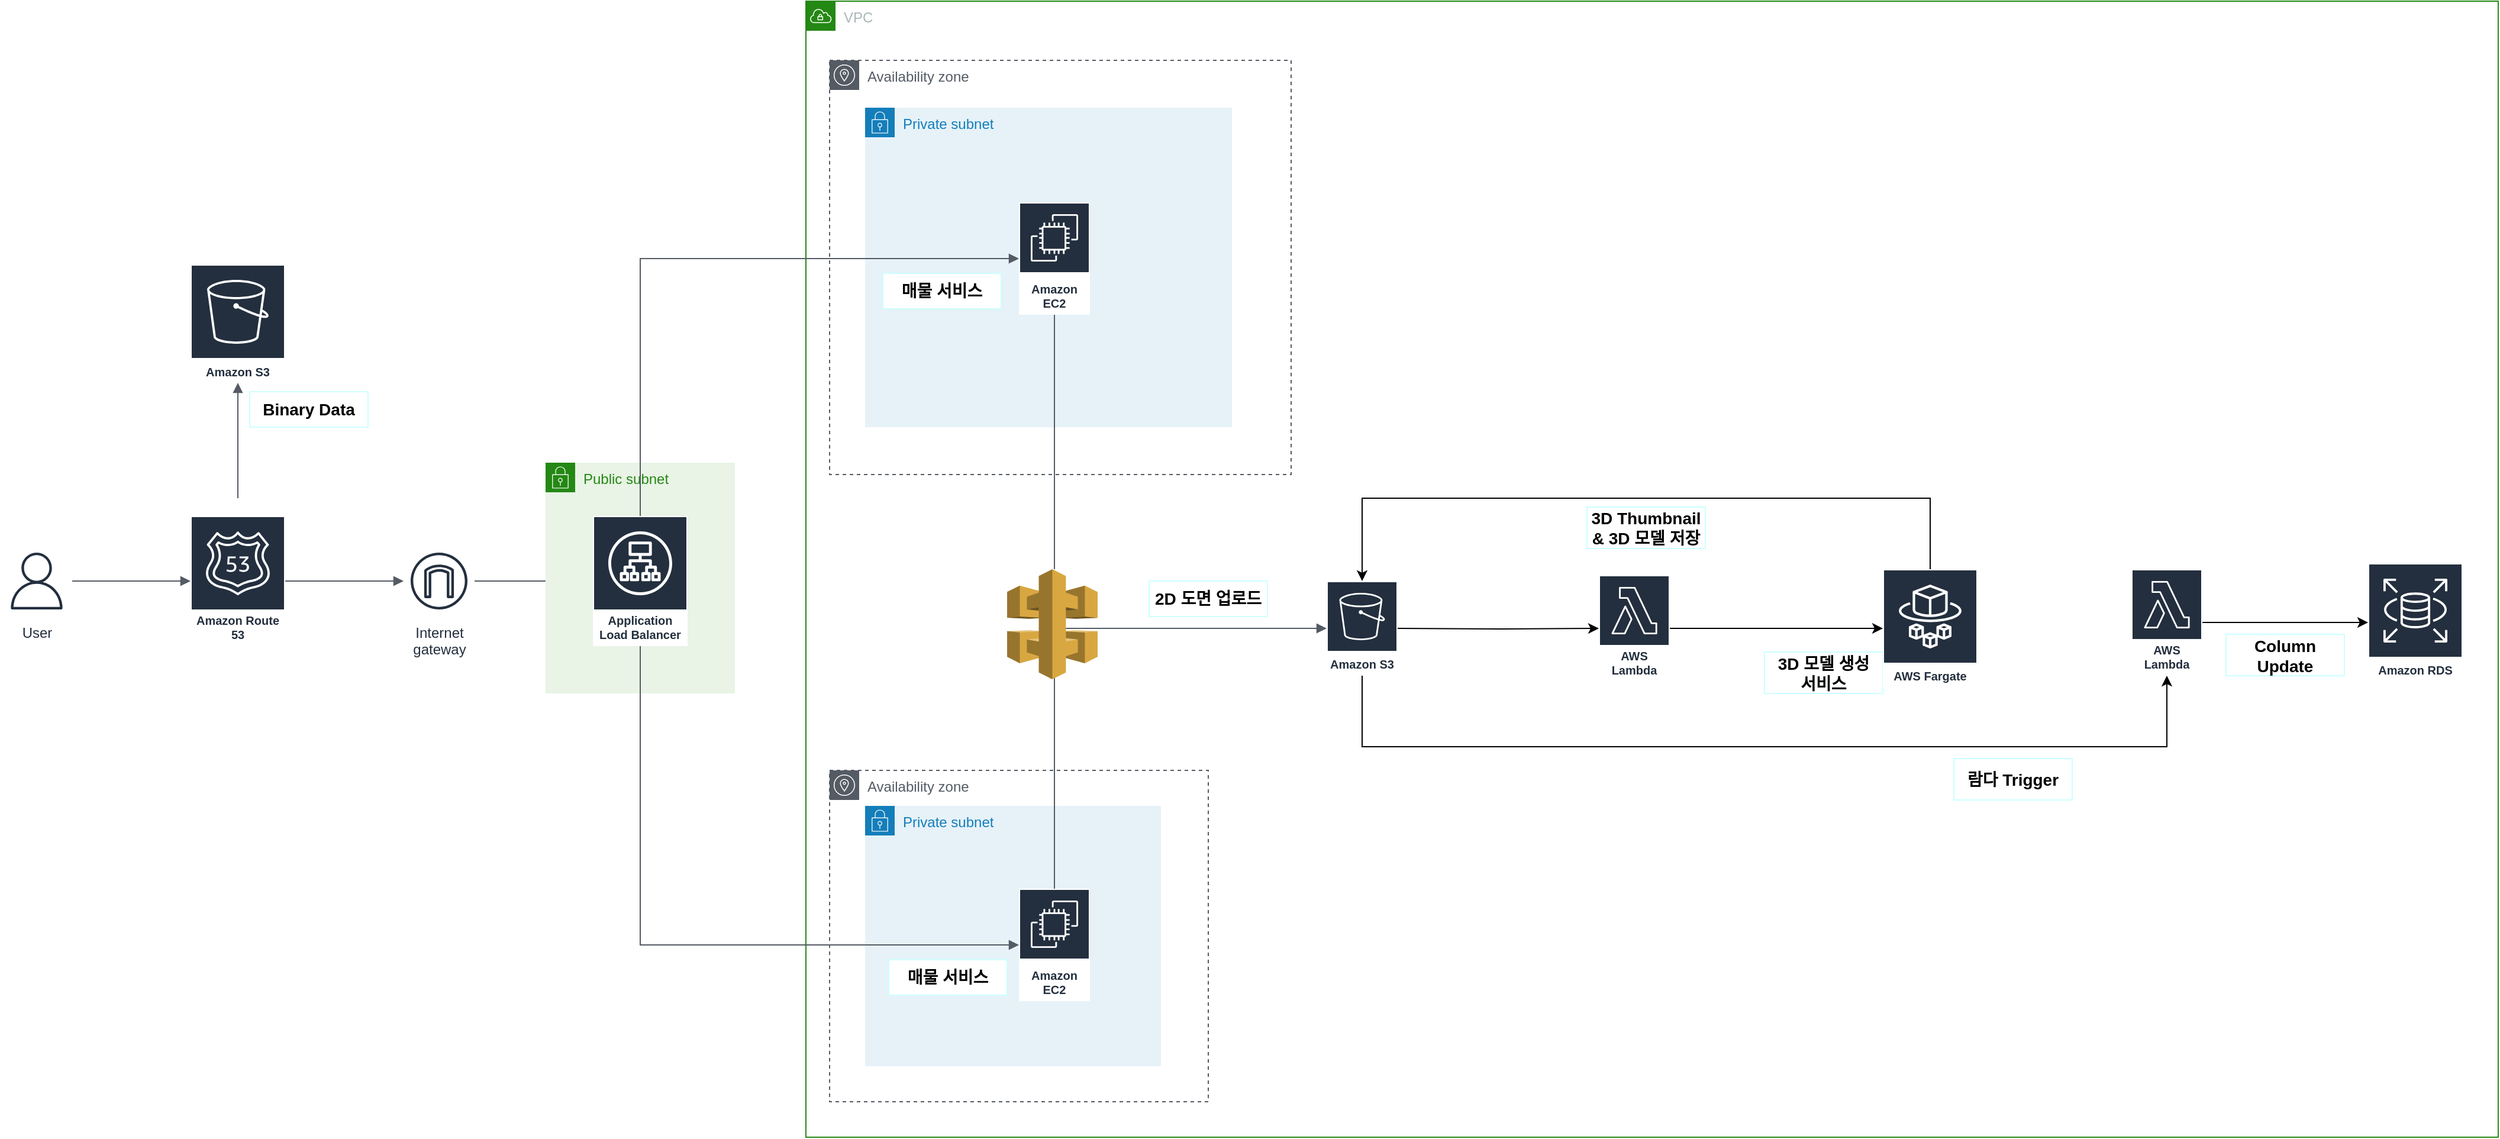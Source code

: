 <mxfile version="20.5.3" type="github">
  <diagram id="oRE_cCWt2zf3UAjkB4wK" name="페이지-1">
    <mxGraphModel dx="2796" dy="1464" grid="1" gridSize="10" guides="1" tooltips="1" connect="1" arrows="1" fold="1" page="1" pageScale="1" pageWidth="827" pageHeight="1169" math="0" shadow="0">
      <root>
        <mxCell id="0" />
        <mxCell id="1" parent="0" />
        <mxCell id="5vfyrUOiTw-HqMpe8hi3-8" value="User" style="sketch=0;outlineConnect=0;fontColor=#232F3E;gradientColor=none;strokeColor=#232F3E;fillColor=#ffffff;dashed=0;verticalLabelPosition=bottom;verticalAlign=top;align=center;html=1;fontSize=12;fontStyle=0;aspect=fixed;shape=mxgraph.aws4.resourceIcon;resIcon=mxgraph.aws4.user;" parent="1" vertex="1">
          <mxGeometry x="30" y="860" width="60" height="60" as="geometry" />
        </mxCell>
        <mxCell id="5vfyrUOiTw-HqMpe8hi3-19" value="Amazon S3" style="sketch=0;outlineConnect=0;fontColor=#232F3E;gradientColor=none;strokeColor=#ffffff;fillColor=#232F3E;dashed=0;verticalLabelPosition=middle;verticalAlign=bottom;align=center;html=1;whiteSpace=wrap;fontSize=10;fontStyle=1;spacing=3;shape=mxgraph.aws4.productIcon;prIcon=mxgraph.aws4.s3;" parent="1" vertex="1">
          <mxGeometry x="190" y="622.5" width="80" height="100" as="geometry" />
        </mxCell>
        <mxCell id="5vfyrUOiTw-HqMpe8hi3-22" value="VPC" style="points=[[0,0],[0.25,0],[0.5,0],[0.75,0],[1,0],[1,0.25],[1,0.5],[1,0.75],[1,1],[0.75,1],[0.5,1],[0.25,1],[0,1],[0,0.75],[0,0.5],[0,0.25]];outlineConnect=0;gradientColor=none;html=1;whiteSpace=wrap;fontSize=12;fontStyle=0;container=0;pointerEvents=0;collapsible=0;recursiveResize=0;shape=mxgraph.aws4.group;grIcon=mxgraph.aws4.group_vpc;strokeColor=#248814;fillColor=none;verticalAlign=top;align=left;spacingLeft=30;fontColor=#AAB7B8;dashed=0;" parent="1" vertex="1">
          <mxGeometry x="710" y="400" width="1430" height="960" as="geometry" />
        </mxCell>
        <mxCell id="5vfyrUOiTw-HqMpe8hi3-23" value="Amazon Route 53" style="sketch=0;outlineConnect=0;fontColor=#232F3E;gradientColor=none;strokeColor=#ffffff;fillColor=#232F3E;dashed=0;verticalLabelPosition=middle;verticalAlign=bottom;align=center;html=1;whiteSpace=wrap;fontSize=10;fontStyle=1;spacing=3;shape=mxgraph.aws4.productIcon;prIcon=mxgraph.aws4.route_53;" parent="1" vertex="1">
          <mxGeometry x="190" y="835" width="80" height="110" as="geometry" />
        </mxCell>
        <mxCell id="5vfyrUOiTw-HqMpe8hi3-24" value="Internet&#xa;gateway" style="sketch=0;outlineConnect=0;fontColor=#232F3E;gradientColor=none;strokeColor=#232F3E;fillColor=#ffffff;dashed=0;verticalLabelPosition=bottom;verticalAlign=top;align=center;html=1;fontSize=12;fontStyle=0;aspect=fixed;shape=mxgraph.aws4.resourceIcon;resIcon=mxgraph.aws4.internet_gateway;" parent="1" vertex="1">
          <mxGeometry x="370" y="860" width="60" height="60" as="geometry" />
        </mxCell>
        <mxCell id="5vfyrUOiTw-HqMpe8hi3-27" value="" style="edgeStyle=orthogonalEdgeStyle;html=1;endArrow=none;elbow=vertical;startArrow=block;startFill=1;strokeColor=#545B64;rounded=0;" parent="1" source="5vfyrUOiTw-HqMpe8hi3-23" target="5vfyrUOiTw-HqMpe8hi3-8" edge="1">
          <mxGeometry width="100" relative="1" as="geometry">
            <mxPoint x="360" y="760" as="sourcePoint" />
            <mxPoint x="520" y="610" as="targetPoint" />
          </mxGeometry>
        </mxCell>
        <mxCell id="5vfyrUOiTw-HqMpe8hi3-28" value="" style="edgeStyle=orthogonalEdgeStyle;html=1;endArrow=none;elbow=vertical;startArrow=block;startFill=1;strokeColor=#545B64;rounded=0;" parent="1" source="5vfyrUOiTw-HqMpe8hi3-24" target="5vfyrUOiTw-HqMpe8hi3-23" edge="1">
          <mxGeometry width="100" relative="1" as="geometry">
            <mxPoint x="360" y="550" as="sourcePoint" />
            <mxPoint x="370" y="860" as="targetPoint" />
          </mxGeometry>
        </mxCell>
        <mxCell id="5vfyrUOiTw-HqMpe8hi3-29" value="" style="edgeStyle=orthogonalEdgeStyle;html=1;endArrow=none;elbow=vertical;startArrow=block;startFill=1;strokeColor=#545B64;rounded=0;" parent="1" source="5vfyrUOiTw-HqMpe8hi3-26" target="5vfyrUOiTw-HqMpe8hi3-24" edge="1">
          <mxGeometry width="100" relative="1" as="geometry">
            <mxPoint x="370" y="490" as="sourcePoint" />
            <mxPoint x="370" y="595" as="targetPoint" />
          </mxGeometry>
        </mxCell>
        <mxCell id="5vfyrUOiTw-HqMpe8hi3-44" value="" style="edgeStyle=orthogonalEdgeStyle;html=1;endArrow=none;elbow=vertical;startArrow=block;startFill=1;strokeColor=#545B64;rounded=0;" parent="1" source="5vfyrUOiTw-HqMpe8hi3-19" edge="1">
          <mxGeometry width="100" relative="1" as="geometry">
            <mxPoint x="320" y="770.0" as="sourcePoint" />
            <mxPoint x="230" y="820" as="targetPoint" />
          </mxGeometry>
        </mxCell>
        <mxCell id="5vfyrUOiTw-HqMpe8hi3-20" value="Public subnet" style="points=[[0,0],[0.25,0],[0.5,0],[0.75,0],[1,0],[1,0.25],[1,0.5],[1,0.75],[1,1],[0.75,1],[0.5,1],[0.25,1],[0,1],[0,0.75],[0,0.5],[0,0.25]];outlineConnect=0;gradientColor=none;html=1;whiteSpace=wrap;fontSize=12;fontStyle=0;container=1;pointerEvents=0;collapsible=0;recursiveResize=0;shape=mxgraph.aws4.group;grIcon=mxgraph.aws4.group_security_group;grStroke=0;strokeColor=#248814;fillColor=#E9F3E6;verticalAlign=top;align=left;spacingLeft=30;fontColor=#248814;dashed=0;" parent="1" vertex="1">
          <mxGeometry x="490" y="790" width="160" height="195" as="geometry" />
        </mxCell>
        <mxCell id="5vfyrUOiTw-HqMpe8hi3-26" value="Application Load Balancer" style="sketch=0;outlineConnect=0;fontColor=#232F3E;gradientColor=none;strokeColor=#ffffff;fillColor=#232F3E;dashed=0;verticalLabelPosition=middle;verticalAlign=bottom;align=center;html=1;whiteSpace=wrap;fontSize=10;fontStyle=1;spacing=3;shape=mxgraph.aws4.productIcon;prIcon=mxgraph.aws4.application_load_balancer;" parent="5vfyrUOiTw-HqMpe8hi3-20" vertex="1">
          <mxGeometry x="40" y="45" width="80" height="110" as="geometry" />
        </mxCell>
        <mxCell id="5vfyrUOiTw-HqMpe8hi3-33" value="Availability zone" style="sketch=0;outlineConnect=0;gradientColor=none;html=1;whiteSpace=wrap;fontSize=12;fontStyle=0;shape=mxgraph.aws4.group;grIcon=mxgraph.aws4.group_availability_zone;strokeColor=#545B64;fillColor=none;verticalAlign=top;align=left;spacingLeft=30;fontColor=#545B64;dashed=1;" parent="1" vertex="1">
          <mxGeometry x="730" y="450" width="390" height="350" as="geometry" />
        </mxCell>
        <mxCell id="5vfyrUOiTw-HqMpe8hi3-34" value="Private subnet" style="points=[[0,0],[0.25,0],[0.5,0],[0.75,0],[1,0],[1,0.25],[1,0.5],[1,0.75],[1,1],[0.75,1],[0.5,1],[0.25,1],[0,1],[0,0.75],[0,0.5],[0,0.25]];outlineConnect=0;gradientColor=none;html=1;whiteSpace=wrap;fontSize=12;fontStyle=0;container=0;pointerEvents=0;collapsible=0;recursiveResize=0;shape=mxgraph.aws4.group;grIcon=mxgraph.aws4.group_security_group;grStroke=0;strokeColor=#147EBA;fillColor=#E6F2F8;verticalAlign=top;align=left;spacingLeft=30;fontColor=#147EBA;dashed=0;" parent="1" vertex="1">
          <mxGeometry x="760" y="490" width="310" height="270" as="geometry" />
        </mxCell>
        <mxCell id="5vfyrUOiTw-HqMpe8hi3-35" value="Amazon EC2" style="sketch=0;outlineConnect=0;fontColor=#232F3E;gradientColor=none;strokeColor=#ffffff;fillColor=#232F3E;dashed=0;verticalLabelPosition=middle;verticalAlign=bottom;align=center;html=1;whiteSpace=wrap;fontSize=10;fontStyle=1;spacing=3;shape=mxgraph.aws4.productIcon;prIcon=mxgraph.aws4.ec2;" parent="1" vertex="1">
          <mxGeometry x="890" y="570" width="60" height="95" as="geometry" />
        </mxCell>
        <mxCell id="5vfyrUOiTw-HqMpe8hi3-37" value="" style="edgeStyle=orthogonalEdgeStyle;html=1;endArrow=none;elbow=vertical;startArrow=block;startFill=1;strokeColor=#545B64;rounded=0;" parent="1" source="5vfyrUOiTw-HqMpe8hi3-35" target="5vfyrUOiTw-HqMpe8hi3-26" edge="1">
          <mxGeometry width="100" relative="1" as="geometry">
            <mxPoint x="540" y="830.0" as="sourcePoint" />
            <mxPoint x="440" y="830.0" as="targetPoint" />
          </mxGeometry>
        </mxCell>
        <mxCell id="5vfyrUOiTw-HqMpe8hi3-46" value="&lt;font style=&quot;font-size: 14px;&quot;&gt;&lt;b style=&quot;&quot;&gt;매물 서비스&lt;/b&gt;&lt;/font&gt;" style="text;html=1;strokeColor=#CCFFFF;fillColor=#FFFFFF;align=center;verticalAlign=middle;whiteSpace=wrap;rounded=0;" parent="1" vertex="1">
          <mxGeometry x="775" y="630" width="100" height="30" as="geometry" />
        </mxCell>
        <mxCell id="5vfyrUOiTw-HqMpe8hi3-52" value="&lt;font style=&quot;font-size: 14px;&quot;&gt;&lt;b style=&quot;&quot;&gt;3D 모델 생성 &lt;br&gt;서비스&lt;/b&gt;&lt;/font&gt;" style="text;html=1;strokeColor=#CCFFFF;fillColor=#FFFFFF;align=center;verticalAlign=middle;whiteSpace=wrap;rounded=0;" parent="1" vertex="1">
          <mxGeometry x="1520" y="950" width="100" height="35" as="geometry" />
        </mxCell>
        <mxCell id="zVmmlv8dViHp-MPRbIch-13" style="edgeStyle=orthogonalEdgeStyle;rounded=0;orthogonalLoop=1;jettySize=auto;html=1;" edge="1" parent="1" target="5vfyrUOiTw-HqMpe8hi3-62">
          <mxGeometry relative="1" as="geometry">
            <mxPoint x="1210" y="930" as="sourcePoint" />
          </mxGeometry>
        </mxCell>
        <mxCell id="zVmmlv8dViHp-MPRbIch-15" style="edgeStyle=orthogonalEdgeStyle;rounded=0;orthogonalLoop=1;jettySize=auto;html=1;" edge="1" parent="1" target="zVmmlv8dViHp-MPRbIch-8">
          <mxGeometry relative="1" as="geometry">
            <mxPoint x="1180" y="970" as="sourcePoint" />
            <Array as="points">
              <mxPoint x="1180" y="1030" />
            </Array>
          </mxGeometry>
        </mxCell>
        <mxCell id="5vfyrUOiTw-HqMpe8hi3-61" value="Amazon S3" style="sketch=0;outlineConnect=0;fontColor=#232F3E;gradientColor=none;strokeColor=#ffffff;fillColor=#232F3E;dashed=0;verticalLabelPosition=middle;verticalAlign=bottom;align=center;html=1;whiteSpace=wrap;fontSize=10;fontStyle=1;spacing=3;shape=mxgraph.aws4.productIcon;prIcon=mxgraph.aws4.s3;" parent="1" vertex="1">
          <mxGeometry x="1150" y="890" width="60" height="80" as="geometry" />
        </mxCell>
        <mxCell id="zVmmlv8dViHp-MPRbIch-3" style="edgeStyle=orthogonalEdgeStyle;rounded=0;orthogonalLoop=1;jettySize=auto;html=1;" edge="1" parent="1" source="5vfyrUOiTw-HqMpe8hi3-62" target="zVmmlv8dViHp-MPRbIch-1">
          <mxGeometry relative="1" as="geometry" />
        </mxCell>
        <mxCell id="5vfyrUOiTw-HqMpe8hi3-62" value="AWS Lambda" style="sketch=0;outlineConnect=0;fontColor=#232F3E;gradientColor=none;strokeColor=#ffffff;fillColor=#232F3E;dashed=0;verticalLabelPosition=middle;verticalAlign=bottom;align=center;html=1;whiteSpace=wrap;fontSize=10;fontStyle=1;spacing=3;shape=mxgraph.aws4.productIcon;prIcon=mxgraph.aws4.lambda;" parent="1" vertex="1">
          <mxGeometry x="1380" y="885" width="60" height="90" as="geometry" />
        </mxCell>
        <mxCell id="5vfyrUOiTw-HqMpe8hi3-63" value="" style="edgeStyle=orthogonalEdgeStyle;html=1;endArrow=none;elbow=vertical;startArrow=none;startFill=1;strokeColor=#545B64;rounded=0;" parent="1" source="zVmmlv8dViHp-MPRbIch-20" target="5vfyrUOiTw-HqMpe8hi3-35" edge="1">
          <mxGeometry width="100" relative="1" as="geometry">
            <mxPoint x="1160" y="717.5" as="sourcePoint" />
            <mxPoint x="920" y="750" as="targetPoint" />
            <Array as="points">
              <mxPoint x="920" y="860" />
              <mxPoint x="920" y="860" />
            </Array>
          </mxGeometry>
        </mxCell>
        <mxCell id="5vfyrUOiTw-HqMpe8hi3-71" value="Availability zone" style="sketch=0;outlineConnect=0;gradientColor=none;html=1;whiteSpace=wrap;fontSize=12;fontStyle=0;shape=mxgraph.aws4.group;grIcon=mxgraph.aws4.group_availability_zone;strokeColor=#545B64;fillColor=none;verticalAlign=top;align=left;spacingLeft=30;fontColor=#545B64;dashed=1;" parent="1" vertex="1">
          <mxGeometry x="730" y="1050" width="320" height="280" as="geometry" />
        </mxCell>
        <mxCell id="5vfyrUOiTw-HqMpe8hi3-72" value="Private subnet" style="points=[[0,0],[0.25,0],[0.5,0],[0.75,0],[1,0],[1,0.25],[1,0.5],[1,0.75],[1,1],[0.75,1],[0.5,1],[0.25,1],[0,1],[0,0.75],[0,0.5],[0,0.25]];outlineConnect=0;gradientColor=none;html=1;whiteSpace=wrap;fontSize=12;fontStyle=0;container=0;pointerEvents=0;collapsible=0;recursiveResize=0;shape=mxgraph.aws4.group;grIcon=mxgraph.aws4.group_security_group;grStroke=0;strokeColor=#147EBA;fillColor=#E6F2F8;verticalAlign=top;align=left;spacingLeft=30;fontColor=#147EBA;dashed=0;" parent="1" vertex="1">
          <mxGeometry x="760" y="1080" width="250" height="220" as="geometry" />
        </mxCell>
        <mxCell id="5vfyrUOiTw-HqMpe8hi3-73" value="Amazon EC2" style="sketch=0;outlineConnect=0;fontColor=#232F3E;gradientColor=none;strokeColor=#ffffff;fillColor=#232F3E;dashed=0;verticalLabelPosition=middle;verticalAlign=bottom;align=center;html=1;whiteSpace=wrap;fontSize=10;fontStyle=1;spacing=3;shape=mxgraph.aws4.productIcon;prIcon=mxgraph.aws4.ec2;" parent="1" vertex="1">
          <mxGeometry x="890" y="1150" width="60" height="95" as="geometry" />
        </mxCell>
        <mxCell id="5vfyrUOiTw-HqMpe8hi3-76" value="&lt;font style=&quot;font-size: 14px;&quot;&gt;&lt;b style=&quot;&quot;&gt;매물 서비스&lt;/b&gt;&lt;/font&gt;" style="text;html=1;strokeColor=#CCFFFF;fillColor=#FFFFFF;align=center;verticalAlign=middle;whiteSpace=wrap;rounded=0;" parent="1" vertex="1">
          <mxGeometry x="780" y="1210" width="100" height="30" as="geometry" />
        </mxCell>
        <mxCell id="5vfyrUOiTw-HqMpe8hi3-84" value="" style="edgeStyle=orthogonalEdgeStyle;html=1;endArrow=none;elbow=vertical;startArrow=block;startFill=1;strokeColor=#545B64;rounded=0;" parent="1" source="5vfyrUOiTw-HqMpe8hi3-73" target="5vfyrUOiTw-HqMpe8hi3-26" edge="1">
          <mxGeometry width="100" relative="1" as="geometry">
            <mxPoint x="900" y="717.571" as="sourcePoint" />
            <mxPoint x="580.0" y="845" as="targetPoint" />
          </mxGeometry>
        </mxCell>
        <mxCell id="5vfyrUOiTw-HqMpe8hi3-85" value="" style="edgeStyle=orthogonalEdgeStyle;html=1;endArrow=none;elbow=vertical;startArrow=block;startFill=1;strokeColor=#545B64;rounded=0;" parent="1" source="5vfyrUOiTw-HqMpe8hi3-61" target="5vfyrUOiTw-HqMpe8hi3-73" edge="1">
          <mxGeometry width="100" relative="1" as="geometry">
            <mxPoint x="930" y="860" as="sourcePoint" />
            <mxPoint x="930" y="765" as="targetPoint" />
            <Array as="points" />
          </mxGeometry>
        </mxCell>
        <mxCell id="5vfyrUOiTw-HqMpe8hi3-87" value="&lt;font style=&quot;font-size: 14px;&quot;&gt;&lt;b style=&quot;&quot;&gt;Binary Data&lt;/b&gt;&lt;/font&gt;" style="text;html=1;strokeColor=#CCFFFF;fillColor=#FFFFFF;align=center;verticalAlign=middle;whiteSpace=wrap;rounded=0;" parent="1" vertex="1">
          <mxGeometry x="240" y="730" width="100" height="30" as="geometry" />
        </mxCell>
        <mxCell id="5vfyrUOiTw-HqMpe8hi3-96" value="&lt;font style=&quot;font-size: 14px;&quot;&gt;&lt;b style=&quot;&quot;&gt;2D 도면 업로드&lt;/b&gt;&lt;/font&gt;" style="text;html=1;strokeColor=#CCFFFF;fillColor=#FFFFFF;align=center;verticalAlign=middle;whiteSpace=wrap;rounded=0;" parent="1" vertex="1">
          <mxGeometry x="1000" y="890" width="100" height="30" as="geometry" />
        </mxCell>
        <mxCell id="zVmmlv8dViHp-MPRbIch-9" style="edgeStyle=orthogonalEdgeStyle;rounded=0;orthogonalLoop=1;jettySize=auto;html=1;" edge="1" parent="1" source="zVmmlv8dViHp-MPRbIch-1">
          <mxGeometry relative="1" as="geometry">
            <mxPoint x="1180" y="890" as="targetPoint" />
            <Array as="points">
              <mxPoint x="1660" y="820" />
              <mxPoint x="1180" y="820" />
            </Array>
          </mxGeometry>
        </mxCell>
        <mxCell id="zVmmlv8dViHp-MPRbIch-1" value="AWS Fargate" style="sketch=0;outlineConnect=0;fontColor=#232F3E;gradientColor=none;strokeColor=#ffffff;fillColor=#232F3E;dashed=0;verticalLabelPosition=middle;verticalAlign=bottom;align=center;html=1;whiteSpace=wrap;fontSize=10;fontStyle=1;spacing=3;shape=mxgraph.aws4.productIcon;prIcon=mxgraph.aws4.fargate;" vertex="1" parent="1">
          <mxGeometry x="1620" y="880" width="80" height="100" as="geometry" />
        </mxCell>
        <mxCell id="zVmmlv8dViHp-MPRbIch-7" value="Amazon RDS" style="sketch=0;outlineConnect=0;fontColor=#232F3E;gradientColor=none;strokeColor=#ffffff;fillColor=#232F3E;dashed=0;verticalLabelPosition=middle;verticalAlign=bottom;align=center;html=1;whiteSpace=wrap;fontSize=10;fontStyle=1;spacing=3;shape=mxgraph.aws4.productIcon;prIcon=mxgraph.aws4.rds;" vertex="1" parent="1">
          <mxGeometry x="2030" y="875" width="80" height="100" as="geometry" />
        </mxCell>
        <mxCell id="zVmmlv8dViHp-MPRbIch-17" style="edgeStyle=orthogonalEdgeStyle;rounded=0;orthogonalLoop=1;jettySize=auto;html=1;" edge="1" parent="1" source="zVmmlv8dViHp-MPRbIch-8" target="zVmmlv8dViHp-MPRbIch-7">
          <mxGeometry relative="1" as="geometry" />
        </mxCell>
        <mxCell id="zVmmlv8dViHp-MPRbIch-8" value="AWS Lambda" style="sketch=0;outlineConnect=0;fontColor=#232F3E;gradientColor=none;strokeColor=#ffffff;fillColor=#232F3E;dashed=0;verticalLabelPosition=middle;verticalAlign=bottom;align=center;html=1;whiteSpace=wrap;fontSize=10;fontStyle=1;spacing=3;shape=mxgraph.aws4.productIcon;prIcon=mxgraph.aws4.lambda;" vertex="1" parent="1">
          <mxGeometry x="1830" y="880" width="60" height="90" as="geometry" />
        </mxCell>
        <mxCell id="zVmmlv8dViHp-MPRbIch-10" value="&lt;span style=&quot;font-size: 14px;&quot;&gt;&lt;b&gt;3D Thumbnail &amp;amp; 3D 모델 저장&lt;/b&gt;&lt;/span&gt;" style="text;html=1;strokeColor=#CCFFFF;fillColor=#FFFFFF;align=center;verticalAlign=middle;whiteSpace=wrap;rounded=0;" vertex="1" parent="1">
          <mxGeometry x="1370" y="827.5" width="100" height="35" as="geometry" />
        </mxCell>
        <mxCell id="zVmmlv8dViHp-MPRbIch-18" value="&lt;span style=&quot;font-size: 14px;&quot;&gt;&lt;b&gt;람다 Trigger&lt;/b&gt;&lt;/span&gt;" style="text;html=1;strokeColor=#CCFFFF;fillColor=#FFFFFF;align=center;verticalAlign=middle;whiteSpace=wrap;rounded=0;" vertex="1" parent="1">
          <mxGeometry x="1680" y="1040" width="100" height="35" as="geometry" />
        </mxCell>
        <mxCell id="zVmmlv8dViHp-MPRbIch-19" value="&lt;span style=&quot;font-size: 14px;&quot;&gt;&lt;b&gt;Column Update&lt;/b&gt;&lt;/span&gt;" style="text;html=1;strokeColor=#CCFFFF;fillColor=#FFFFFF;align=center;verticalAlign=middle;whiteSpace=wrap;rounded=0;" vertex="1" parent="1">
          <mxGeometry x="1910" y="935" width="100" height="35" as="geometry" />
        </mxCell>
        <mxCell id="zVmmlv8dViHp-MPRbIch-20" value="" style="outlineConnect=0;dashed=0;verticalLabelPosition=bottom;verticalAlign=top;align=center;html=1;shape=mxgraph.aws3.api_gateway;fillColor=#D9A741;gradientColor=none;" vertex="1" parent="1">
          <mxGeometry x="880" y="880" width="76.5" height="93" as="geometry" />
        </mxCell>
      </root>
    </mxGraphModel>
  </diagram>
</mxfile>
